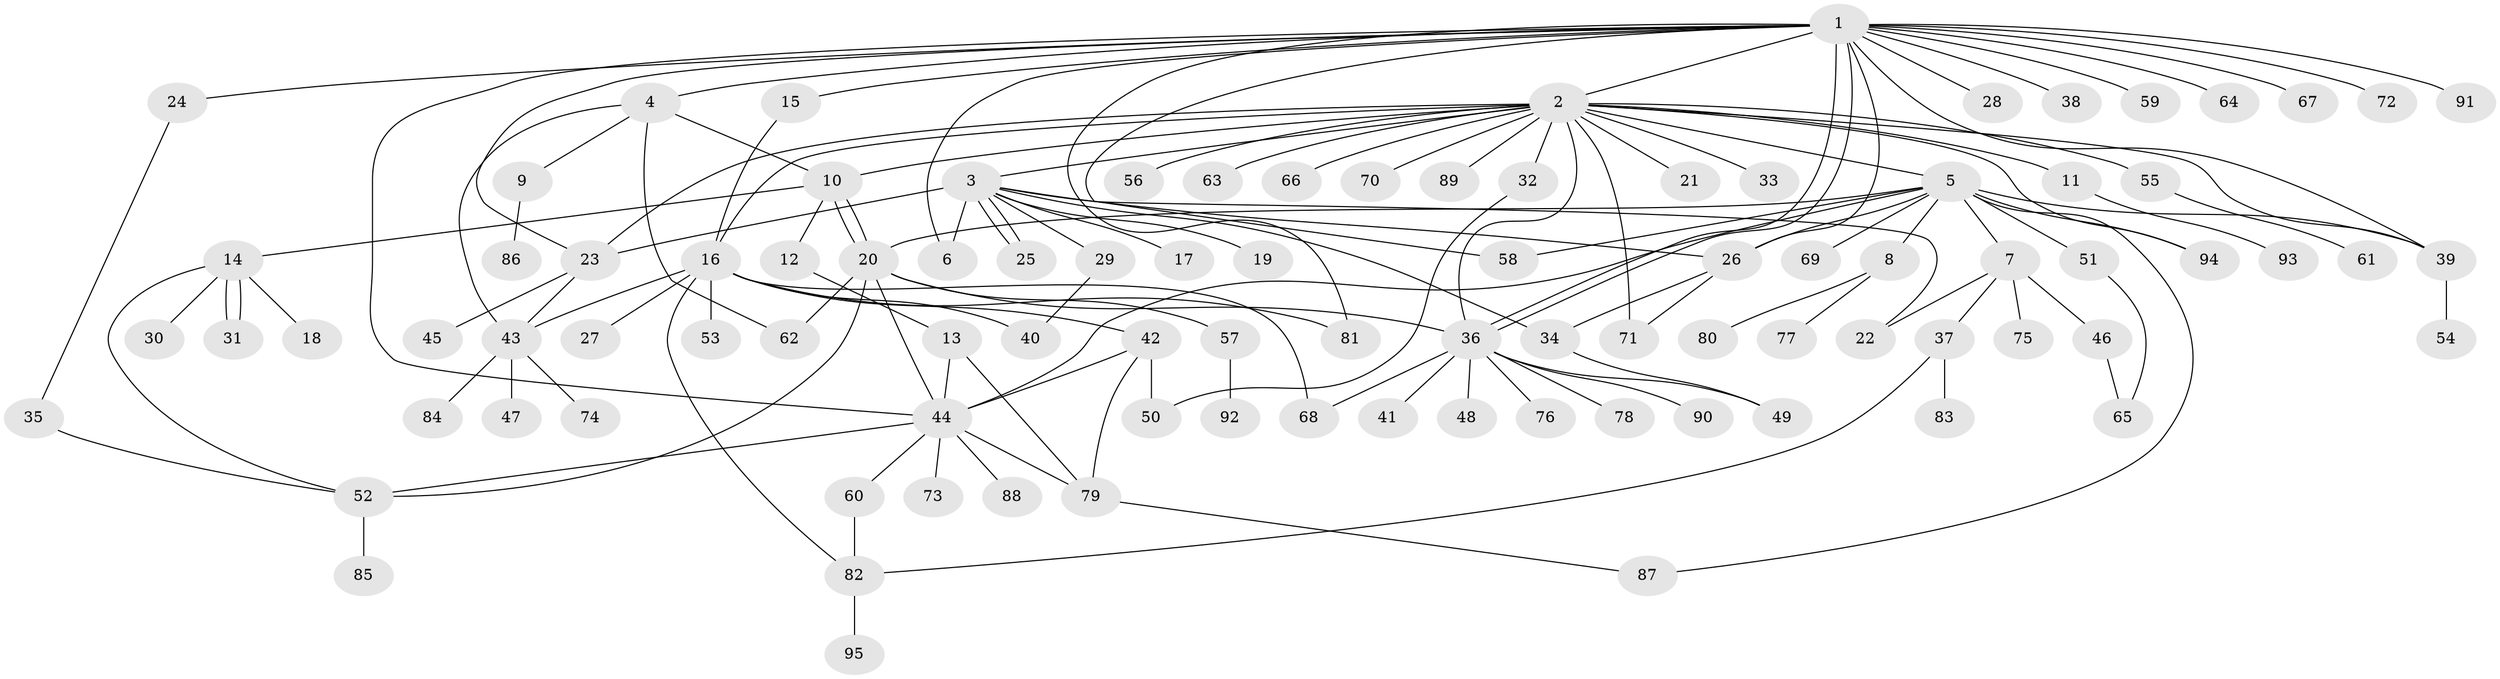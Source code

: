 // coarse degree distribution, {2: 0.06896551724137931, 7: 0.034482758620689655, 8: 0.06896551724137931, 14: 0.034482758620689655, 1: 0.5172413793103449, 3: 0.034482758620689655, 9: 0.06896551724137931, 5: 0.06896551724137931, 6: 0.034482758620689655, 15: 0.034482758620689655, 4: 0.034482758620689655}
// Generated by graph-tools (version 1.1) at 2025/36/03/04/25 23:36:55]
// undirected, 95 vertices, 136 edges
graph export_dot {
  node [color=gray90,style=filled];
  1;
  2;
  3;
  4;
  5;
  6;
  7;
  8;
  9;
  10;
  11;
  12;
  13;
  14;
  15;
  16;
  17;
  18;
  19;
  20;
  21;
  22;
  23;
  24;
  25;
  26;
  27;
  28;
  29;
  30;
  31;
  32;
  33;
  34;
  35;
  36;
  37;
  38;
  39;
  40;
  41;
  42;
  43;
  44;
  45;
  46;
  47;
  48;
  49;
  50;
  51;
  52;
  53;
  54;
  55;
  56;
  57;
  58;
  59;
  60;
  61;
  62;
  63;
  64;
  65;
  66;
  67;
  68;
  69;
  70;
  71;
  72;
  73;
  74;
  75;
  76;
  77;
  78;
  79;
  80;
  81;
  82;
  83;
  84;
  85;
  86;
  87;
  88;
  89;
  90;
  91;
  92;
  93;
  94;
  95;
  1 -- 2;
  1 -- 4;
  1 -- 6;
  1 -- 15;
  1 -- 23;
  1 -- 24;
  1 -- 26;
  1 -- 28;
  1 -- 36;
  1 -- 36;
  1 -- 38;
  1 -- 39;
  1 -- 44;
  1 -- 58;
  1 -- 59;
  1 -- 64;
  1 -- 67;
  1 -- 72;
  1 -- 81;
  1 -- 91;
  2 -- 3;
  2 -- 5;
  2 -- 10;
  2 -- 11;
  2 -- 16;
  2 -- 21;
  2 -- 23;
  2 -- 32;
  2 -- 33;
  2 -- 36;
  2 -- 39;
  2 -- 55;
  2 -- 56;
  2 -- 63;
  2 -- 66;
  2 -- 70;
  2 -- 71;
  2 -- 89;
  2 -- 94;
  3 -- 6;
  3 -- 17;
  3 -- 19;
  3 -- 22;
  3 -- 23;
  3 -- 25;
  3 -- 25;
  3 -- 26;
  3 -- 29;
  3 -- 34;
  4 -- 9;
  4 -- 10;
  4 -- 43;
  4 -- 62;
  5 -- 7;
  5 -- 8;
  5 -- 20;
  5 -- 26;
  5 -- 39;
  5 -- 44;
  5 -- 51;
  5 -- 58;
  5 -- 69;
  5 -- 87;
  5 -- 94;
  7 -- 22;
  7 -- 37;
  7 -- 46;
  7 -- 75;
  8 -- 77;
  8 -- 80;
  9 -- 86;
  10 -- 12;
  10 -- 14;
  10 -- 20;
  10 -- 20;
  11 -- 93;
  12 -- 13;
  13 -- 44;
  13 -- 79;
  14 -- 18;
  14 -- 30;
  14 -- 31;
  14 -- 31;
  14 -- 52;
  15 -- 16;
  16 -- 27;
  16 -- 40;
  16 -- 42;
  16 -- 43;
  16 -- 53;
  16 -- 68;
  16 -- 81;
  16 -- 82;
  20 -- 36;
  20 -- 44;
  20 -- 52;
  20 -- 57;
  20 -- 62;
  23 -- 43;
  23 -- 45;
  24 -- 35;
  26 -- 34;
  26 -- 71;
  29 -- 40;
  32 -- 50;
  34 -- 49;
  35 -- 52;
  36 -- 41;
  36 -- 48;
  36 -- 49;
  36 -- 68;
  36 -- 76;
  36 -- 78;
  36 -- 90;
  37 -- 82;
  37 -- 83;
  39 -- 54;
  42 -- 44;
  42 -- 50;
  42 -- 79;
  43 -- 47;
  43 -- 74;
  43 -- 84;
  44 -- 52;
  44 -- 60;
  44 -- 73;
  44 -- 79;
  44 -- 88;
  46 -- 65;
  51 -- 65;
  52 -- 85;
  55 -- 61;
  57 -- 92;
  60 -- 82;
  79 -- 87;
  82 -- 95;
}
